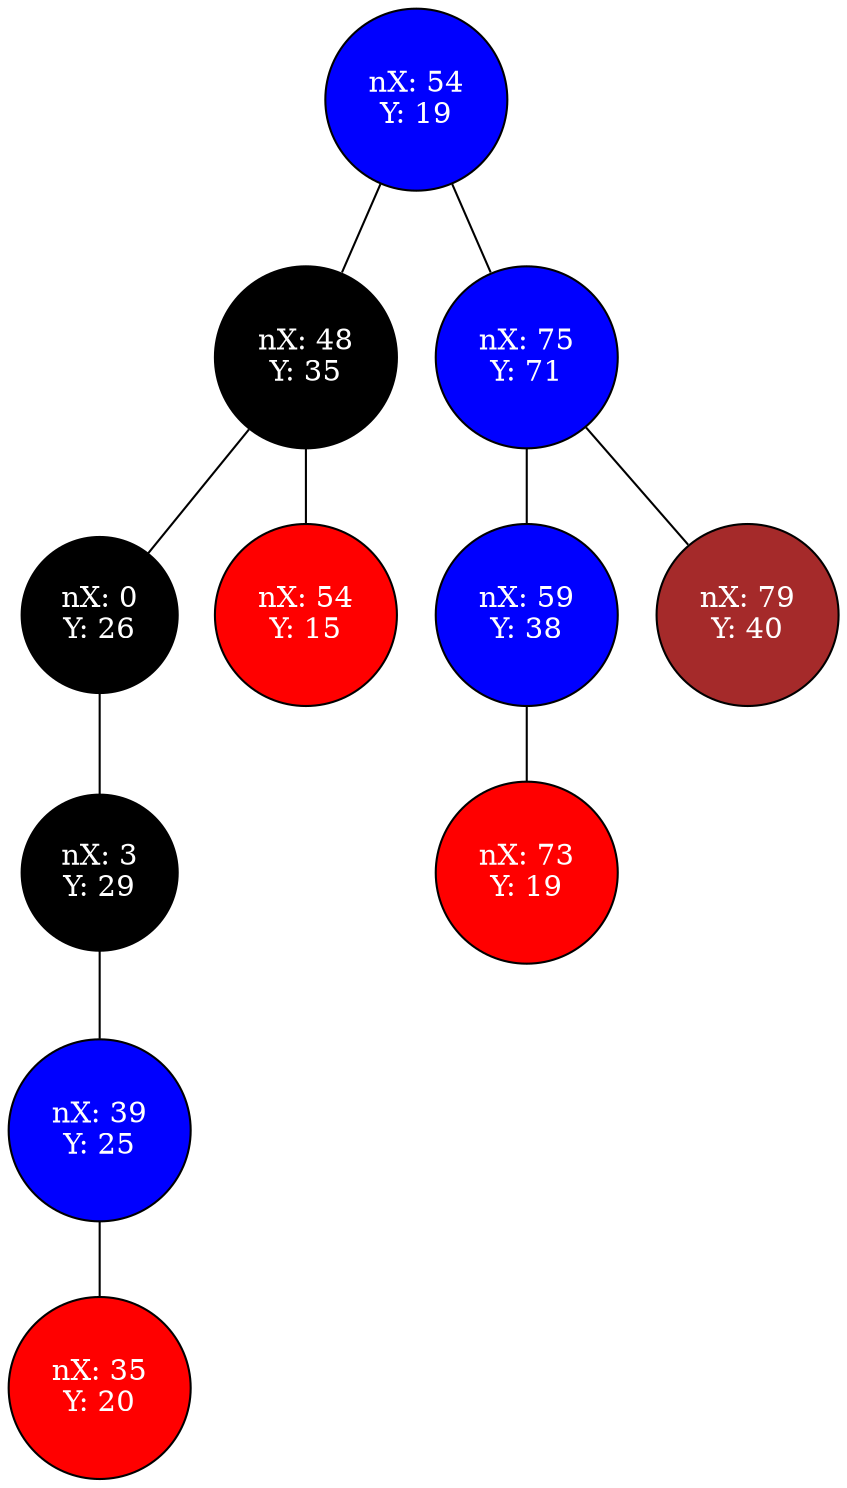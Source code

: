 graph G {
	rankdir=TB;
	node [shape=circle];
	"0x55dcf5c7a420" [label="nX: 54\nY: 19", color=black, fontcolor=white, style=filled, fillcolor=blue];
	"0x55dcf5c7a420" -- "0x55dcf5c79cd0";
	"0x55dcf5c79cd0" [label="nX: 48\nY: 35", color=black, fontcolor=white, style=filled, fillcolor=black];
	"0x55dcf5c79cd0" -- "0x55dcf5c79f10";
	"0x55dcf5c79f10" [label="nX: 0\nY: 26", color=black, fontcolor=white, style=filled, fillcolor=black];
	"0x55dcf5c79f10" -- "0x55dcf5c79df0";
	"0x55dcf5c79df0" [label="nX: 3\nY: 29", color=black, fontcolor=white, style=filled, fillcolor=black];
	"0x55dcf5c79df0" -- "0x55dcf5c7a330";
	"0x55dcf5c7a330" [label="nX: 39\nY: 25", color=black, fontcolor=white, style=filled, fillcolor=blue];
	"0x55dcf5c7a330" -- "0x55dcf5c7a020";
	"0x55dcf5c7a020" [label="nX: 35\nY: 20", color=black, fontcolor=white, style=filled, fillcolor=Red];
	"0x55dcf5c79cd0" -- "0x55dcf5c7a130";
	"0x55dcf5c7a130" [label="nX: 54\nY: 15", color=black, fontcolor=white, style=filled, fillcolor=Red];
	"0x55dcf5c7a420" -- "0x55dcf5c7a600";
	"0x55dcf5c7a600" [label="nX: 75\nY: 71", color=black, fontcolor=white, style=filled, fillcolor=blue];
	"0x55dcf5c7a600" -- "0x55dcf5c7a510";
	"0x55dcf5c7a510" [label="nX: 59\nY: 38", color=black, fontcolor=white, style=filled, fillcolor=blue];
	"0x55dcf5c7a510" -- "0x55dcf5c7a240";
	"0x55dcf5c7a240" [label="nX: 73\nY: 19", color=black, fontcolor=white, style=filled, fillcolor=Red];
	"0x55dcf5c7a600" -- "0x55dcf5c7a930";
	"0x55dcf5c7a930" [label="nX: 79\nY: 40", color=black, fontcolor=white, style=filled, fillcolor=brown];
}
